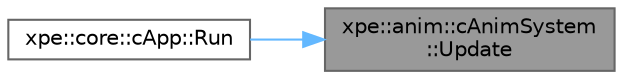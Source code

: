 digraph "xpe::anim::cAnimSystem::Update"
{
 // LATEX_PDF_SIZE
  bgcolor="transparent";
  edge [fontname=Helvetica,fontsize=10,labelfontname=Helvetica,labelfontsize=10];
  node [fontname=Helvetica,fontsize=10,shape=box,height=0.2,width=0.4];
  rankdir="RL";
  Node1 [id="Node000001",label="xpe::anim::cAnimSystem\l::Update",height=0.2,width=0.4,color="gray40", fillcolor="grey60", style="filled", fontcolor="black",tooltip=" "];
  Node1 -> Node2 [id="edge4_Node000001_Node000002",dir="back",color="steelblue1",style="solid",tooltip=" "];
  Node2 [id="Node000002",label="xpe::core::cApp::Run",height=0.2,width=0.4,color="grey40", fillcolor="white", style="filled",URL="$classxpe_1_1core_1_1c_app.html#adf244904fa58277fe265be994ae664fc",tooltip=" "];
}
